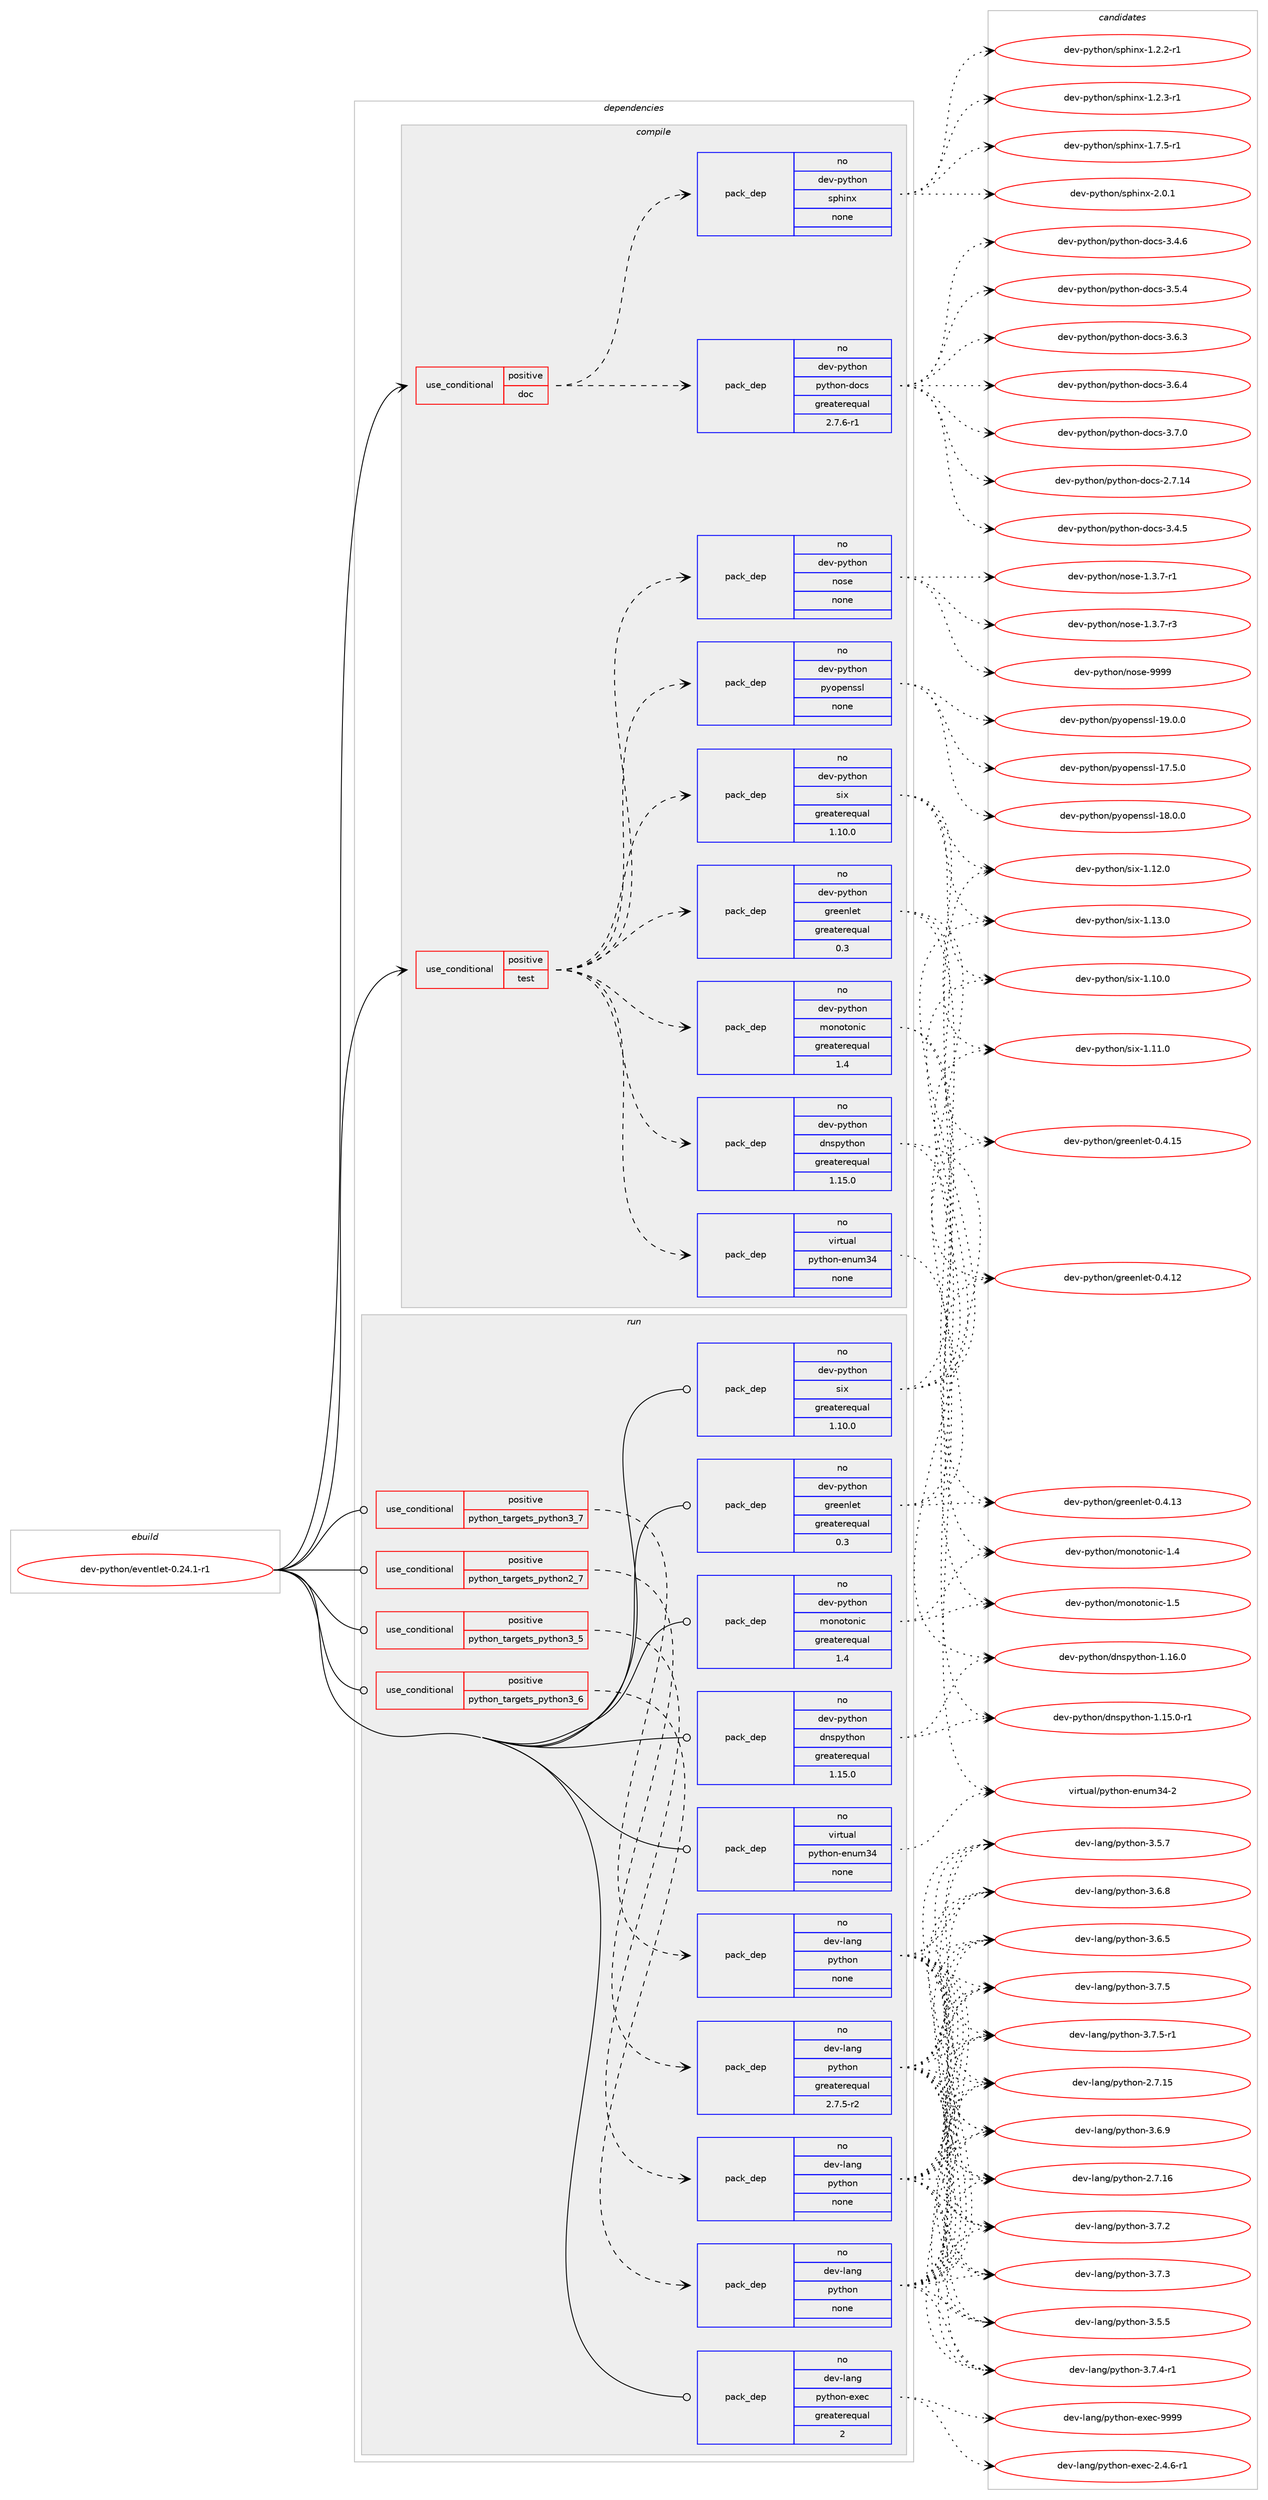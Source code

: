 digraph prolog {

# *************
# Graph options
# *************

newrank=true;
concentrate=true;
compound=true;
graph [rankdir=LR,fontname=Helvetica,fontsize=10,ranksep=1.5];#, ranksep=2.5, nodesep=0.2];
edge  [arrowhead=vee];
node  [fontname=Helvetica,fontsize=10];

# **********
# The ebuild
# **********

subgraph cluster_leftcol {
color=gray;
rank=same;
label=<<i>ebuild</i>>;
id [label="dev-python/eventlet-0.24.1-r1", color=red, width=4, href="../dev-python/eventlet-0.24.1-r1.svg"];
}

# ****************
# The dependencies
# ****************

subgraph cluster_midcol {
color=gray;
label=<<i>dependencies</i>>;
subgraph cluster_compile {
fillcolor="#eeeeee";
style=filled;
label=<<i>compile</i>>;
subgraph cond139081 {
dependency603656 [label=<<TABLE BORDER="0" CELLBORDER="1" CELLSPACING="0" CELLPADDING="4"><TR><TD ROWSPAN="3" CELLPADDING="10">use_conditional</TD></TR><TR><TD>positive</TD></TR><TR><TD>doc</TD></TR></TABLE>>, shape=none, color=red];
subgraph pack452778 {
dependency603657 [label=<<TABLE BORDER="0" CELLBORDER="1" CELLSPACING="0" CELLPADDING="4" WIDTH="220"><TR><TD ROWSPAN="6" CELLPADDING="30">pack_dep</TD></TR><TR><TD WIDTH="110">no</TD></TR><TR><TD>dev-python</TD></TR><TR><TD>sphinx</TD></TR><TR><TD>none</TD></TR><TR><TD></TD></TR></TABLE>>, shape=none, color=blue];
}
dependency603656:e -> dependency603657:w [weight=20,style="dashed",arrowhead="vee"];
subgraph pack452779 {
dependency603658 [label=<<TABLE BORDER="0" CELLBORDER="1" CELLSPACING="0" CELLPADDING="4" WIDTH="220"><TR><TD ROWSPAN="6" CELLPADDING="30">pack_dep</TD></TR><TR><TD WIDTH="110">no</TD></TR><TR><TD>dev-python</TD></TR><TR><TD>python-docs</TD></TR><TR><TD>greaterequal</TD></TR><TR><TD>2.7.6-r1</TD></TR></TABLE>>, shape=none, color=blue];
}
dependency603656:e -> dependency603658:w [weight=20,style="dashed",arrowhead="vee"];
}
id:e -> dependency603656:w [weight=20,style="solid",arrowhead="vee"];
subgraph cond139082 {
dependency603659 [label=<<TABLE BORDER="0" CELLBORDER="1" CELLSPACING="0" CELLPADDING="4"><TR><TD ROWSPAN="3" CELLPADDING="10">use_conditional</TD></TR><TR><TD>positive</TD></TR><TR><TD>test</TD></TR></TABLE>>, shape=none, color=red];
subgraph pack452780 {
dependency603660 [label=<<TABLE BORDER="0" CELLBORDER="1" CELLSPACING="0" CELLPADDING="4" WIDTH="220"><TR><TD ROWSPAN="6" CELLPADDING="30">pack_dep</TD></TR><TR><TD WIDTH="110">no</TD></TR><TR><TD>dev-python</TD></TR><TR><TD>dnspython</TD></TR><TR><TD>greaterequal</TD></TR><TR><TD>1.15.0</TD></TR></TABLE>>, shape=none, color=blue];
}
dependency603659:e -> dependency603660:w [weight=20,style="dashed",arrowhead="vee"];
subgraph pack452781 {
dependency603661 [label=<<TABLE BORDER="0" CELLBORDER="1" CELLSPACING="0" CELLPADDING="4" WIDTH="220"><TR><TD ROWSPAN="6" CELLPADDING="30">pack_dep</TD></TR><TR><TD WIDTH="110">no</TD></TR><TR><TD>virtual</TD></TR><TR><TD>python-enum34</TD></TR><TR><TD>none</TD></TR><TR><TD></TD></TR></TABLE>>, shape=none, color=blue];
}
dependency603659:e -> dependency603661:w [weight=20,style="dashed",arrowhead="vee"];
subgraph pack452782 {
dependency603662 [label=<<TABLE BORDER="0" CELLBORDER="1" CELLSPACING="0" CELLPADDING="4" WIDTH="220"><TR><TD ROWSPAN="6" CELLPADDING="30">pack_dep</TD></TR><TR><TD WIDTH="110">no</TD></TR><TR><TD>dev-python</TD></TR><TR><TD>greenlet</TD></TR><TR><TD>greaterequal</TD></TR><TR><TD>0.3</TD></TR></TABLE>>, shape=none, color=blue];
}
dependency603659:e -> dependency603662:w [weight=20,style="dashed",arrowhead="vee"];
subgraph pack452783 {
dependency603663 [label=<<TABLE BORDER="0" CELLBORDER="1" CELLSPACING="0" CELLPADDING="4" WIDTH="220"><TR><TD ROWSPAN="6" CELLPADDING="30">pack_dep</TD></TR><TR><TD WIDTH="110">no</TD></TR><TR><TD>dev-python</TD></TR><TR><TD>monotonic</TD></TR><TR><TD>greaterequal</TD></TR><TR><TD>1.4</TD></TR></TABLE>>, shape=none, color=blue];
}
dependency603659:e -> dependency603663:w [weight=20,style="dashed",arrowhead="vee"];
subgraph pack452784 {
dependency603664 [label=<<TABLE BORDER="0" CELLBORDER="1" CELLSPACING="0" CELLPADDING="4" WIDTH="220"><TR><TD ROWSPAN="6" CELLPADDING="30">pack_dep</TD></TR><TR><TD WIDTH="110">no</TD></TR><TR><TD>dev-python</TD></TR><TR><TD>six</TD></TR><TR><TD>greaterequal</TD></TR><TR><TD>1.10.0</TD></TR></TABLE>>, shape=none, color=blue];
}
dependency603659:e -> dependency603664:w [weight=20,style="dashed",arrowhead="vee"];
subgraph pack452785 {
dependency603665 [label=<<TABLE BORDER="0" CELLBORDER="1" CELLSPACING="0" CELLPADDING="4" WIDTH="220"><TR><TD ROWSPAN="6" CELLPADDING="30">pack_dep</TD></TR><TR><TD WIDTH="110">no</TD></TR><TR><TD>dev-python</TD></TR><TR><TD>pyopenssl</TD></TR><TR><TD>none</TD></TR><TR><TD></TD></TR></TABLE>>, shape=none, color=blue];
}
dependency603659:e -> dependency603665:w [weight=20,style="dashed",arrowhead="vee"];
subgraph pack452786 {
dependency603666 [label=<<TABLE BORDER="0" CELLBORDER="1" CELLSPACING="0" CELLPADDING="4" WIDTH="220"><TR><TD ROWSPAN="6" CELLPADDING="30">pack_dep</TD></TR><TR><TD WIDTH="110">no</TD></TR><TR><TD>dev-python</TD></TR><TR><TD>nose</TD></TR><TR><TD>none</TD></TR><TR><TD></TD></TR></TABLE>>, shape=none, color=blue];
}
dependency603659:e -> dependency603666:w [weight=20,style="dashed",arrowhead="vee"];
}
id:e -> dependency603659:w [weight=20,style="solid",arrowhead="vee"];
}
subgraph cluster_compileandrun {
fillcolor="#eeeeee";
style=filled;
label=<<i>compile and run</i>>;
}
subgraph cluster_run {
fillcolor="#eeeeee";
style=filled;
label=<<i>run</i>>;
subgraph cond139083 {
dependency603667 [label=<<TABLE BORDER="0" CELLBORDER="1" CELLSPACING="0" CELLPADDING="4"><TR><TD ROWSPAN="3" CELLPADDING="10">use_conditional</TD></TR><TR><TD>positive</TD></TR><TR><TD>python_targets_python2_7</TD></TR></TABLE>>, shape=none, color=red];
subgraph pack452787 {
dependency603668 [label=<<TABLE BORDER="0" CELLBORDER="1" CELLSPACING="0" CELLPADDING="4" WIDTH="220"><TR><TD ROWSPAN="6" CELLPADDING="30">pack_dep</TD></TR><TR><TD WIDTH="110">no</TD></TR><TR><TD>dev-lang</TD></TR><TR><TD>python</TD></TR><TR><TD>greaterequal</TD></TR><TR><TD>2.7.5-r2</TD></TR></TABLE>>, shape=none, color=blue];
}
dependency603667:e -> dependency603668:w [weight=20,style="dashed",arrowhead="vee"];
}
id:e -> dependency603667:w [weight=20,style="solid",arrowhead="odot"];
subgraph cond139084 {
dependency603669 [label=<<TABLE BORDER="0" CELLBORDER="1" CELLSPACING="0" CELLPADDING="4"><TR><TD ROWSPAN="3" CELLPADDING="10">use_conditional</TD></TR><TR><TD>positive</TD></TR><TR><TD>python_targets_python3_5</TD></TR></TABLE>>, shape=none, color=red];
subgraph pack452788 {
dependency603670 [label=<<TABLE BORDER="0" CELLBORDER="1" CELLSPACING="0" CELLPADDING="4" WIDTH="220"><TR><TD ROWSPAN="6" CELLPADDING="30">pack_dep</TD></TR><TR><TD WIDTH="110">no</TD></TR><TR><TD>dev-lang</TD></TR><TR><TD>python</TD></TR><TR><TD>none</TD></TR><TR><TD></TD></TR></TABLE>>, shape=none, color=blue];
}
dependency603669:e -> dependency603670:w [weight=20,style="dashed",arrowhead="vee"];
}
id:e -> dependency603669:w [weight=20,style="solid",arrowhead="odot"];
subgraph cond139085 {
dependency603671 [label=<<TABLE BORDER="0" CELLBORDER="1" CELLSPACING="0" CELLPADDING="4"><TR><TD ROWSPAN="3" CELLPADDING="10">use_conditional</TD></TR><TR><TD>positive</TD></TR><TR><TD>python_targets_python3_6</TD></TR></TABLE>>, shape=none, color=red];
subgraph pack452789 {
dependency603672 [label=<<TABLE BORDER="0" CELLBORDER="1" CELLSPACING="0" CELLPADDING="4" WIDTH="220"><TR><TD ROWSPAN="6" CELLPADDING="30">pack_dep</TD></TR><TR><TD WIDTH="110">no</TD></TR><TR><TD>dev-lang</TD></TR><TR><TD>python</TD></TR><TR><TD>none</TD></TR><TR><TD></TD></TR></TABLE>>, shape=none, color=blue];
}
dependency603671:e -> dependency603672:w [weight=20,style="dashed",arrowhead="vee"];
}
id:e -> dependency603671:w [weight=20,style="solid",arrowhead="odot"];
subgraph cond139086 {
dependency603673 [label=<<TABLE BORDER="0" CELLBORDER="1" CELLSPACING="0" CELLPADDING="4"><TR><TD ROWSPAN="3" CELLPADDING="10">use_conditional</TD></TR><TR><TD>positive</TD></TR><TR><TD>python_targets_python3_7</TD></TR></TABLE>>, shape=none, color=red];
subgraph pack452790 {
dependency603674 [label=<<TABLE BORDER="0" CELLBORDER="1" CELLSPACING="0" CELLPADDING="4" WIDTH="220"><TR><TD ROWSPAN="6" CELLPADDING="30">pack_dep</TD></TR><TR><TD WIDTH="110">no</TD></TR><TR><TD>dev-lang</TD></TR><TR><TD>python</TD></TR><TR><TD>none</TD></TR><TR><TD></TD></TR></TABLE>>, shape=none, color=blue];
}
dependency603673:e -> dependency603674:w [weight=20,style="dashed",arrowhead="vee"];
}
id:e -> dependency603673:w [weight=20,style="solid",arrowhead="odot"];
subgraph pack452791 {
dependency603675 [label=<<TABLE BORDER="0" CELLBORDER="1" CELLSPACING="0" CELLPADDING="4" WIDTH="220"><TR><TD ROWSPAN="6" CELLPADDING="30">pack_dep</TD></TR><TR><TD WIDTH="110">no</TD></TR><TR><TD>dev-lang</TD></TR><TR><TD>python-exec</TD></TR><TR><TD>greaterequal</TD></TR><TR><TD>2</TD></TR></TABLE>>, shape=none, color=blue];
}
id:e -> dependency603675:w [weight=20,style="solid",arrowhead="odot"];
subgraph pack452792 {
dependency603676 [label=<<TABLE BORDER="0" CELLBORDER="1" CELLSPACING="0" CELLPADDING="4" WIDTH="220"><TR><TD ROWSPAN="6" CELLPADDING="30">pack_dep</TD></TR><TR><TD WIDTH="110">no</TD></TR><TR><TD>dev-python</TD></TR><TR><TD>dnspython</TD></TR><TR><TD>greaterequal</TD></TR><TR><TD>1.15.0</TD></TR></TABLE>>, shape=none, color=blue];
}
id:e -> dependency603676:w [weight=20,style="solid",arrowhead="odot"];
subgraph pack452793 {
dependency603677 [label=<<TABLE BORDER="0" CELLBORDER="1" CELLSPACING="0" CELLPADDING="4" WIDTH="220"><TR><TD ROWSPAN="6" CELLPADDING="30">pack_dep</TD></TR><TR><TD WIDTH="110">no</TD></TR><TR><TD>dev-python</TD></TR><TR><TD>greenlet</TD></TR><TR><TD>greaterequal</TD></TR><TR><TD>0.3</TD></TR></TABLE>>, shape=none, color=blue];
}
id:e -> dependency603677:w [weight=20,style="solid",arrowhead="odot"];
subgraph pack452794 {
dependency603678 [label=<<TABLE BORDER="0" CELLBORDER="1" CELLSPACING="0" CELLPADDING="4" WIDTH="220"><TR><TD ROWSPAN="6" CELLPADDING="30">pack_dep</TD></TR><TR><TD WIDTH="110">no</TD></TR><TR><TD>dev-python</TD></TR><TR><TD>monotonic</TD></TR><TR><TD>greaterequal</TD></TR><TR><TD>1.4</TD></TR></TABLE>>, shape=none, color=blue];
}
id:e -> dependency603678:w [weight=20,style="solid",arrowhead="odot"];
subgraph pack452795 {
dependency603679 [label=<<TABLE BORDER="0" CELLBORDER="1" CELLSPACING="0" CELLPADDING="4" WIDTH="220"><TR><TD ROWSPAN="6" CELLPADDING="30">pack_dep</TD></TR><TR><TD WIDTH="110">no</TD></TR><TR><TD>dev-python</TD></TR><TR><TD>six</TD></TR><TR><TD>greaterequal</TD></TR><TR><TD>1.10.0</TD></TR></TABLE>>, shape=none, color=blue];
}
id:e -> dependency603679:w [weight=20,style="solid",arrowhead="odot"];
subgraph pack452796 {
dependency603680 [label=<<TABLE BORDER="0" CELLBORDER="1" CELLSPACING="0" CELLPADDING="4" WIDTH="220"><TR><TD ROWSPAN="6" CELLPADDING="30">pack_dep</TD></TR><TR><TD WIDTH="110">no</TD></TR><TR><TD>virtual</TD></TR><TR><TD>python-enum34</TD></TR><TR><TD>none</TD></TR><TR><TD></TD></TR></TABLE>>, shape=none, color=blue];
}
id:e -> dependency603680:w [weight=20,style="solid",arrowhead="odot"];
}
}

# **************
# The candidates
# **************

subgraph cluster_choices {
rank=same;
color=gray;
label=<<i>candidates</i>>;

subgraph choice452778 {
color=black;
nodesep=1;
choice10010111845112121116104111110471151121041051101204549465046504511449 [label="dev-python/sphinx-1.2.2-r1", color=red, width=4,href="../dev-python/sphinx-1.2.2-r1.svg"];
choice10010111845112121116104111110471151121041051101204549465046514511449 [label="dev-python/sphinx-1.2.3-r1", color=red, width=4,href="../dev-python/sphinx-1.2.3-r1.svg"];
choice10010111845112121116104111110471151121041051101204549465546534511449 [label="dev-python/sphinx-1.7.5-r1", color=red, width=4,href="../dev-python/sphinx-1.7.5-r1.svg"];
choice1001011184511212111610411111047115112104105110120455046484649 [label="dev-python/sphinx-2.0.1", color=red, width=4,href="../dev-python/sphinx-2.0.1.svg"];
dependency603657:e -> choice10010111845112121116104111110471151121041051101204549465046504511449:w [style=dotted,weight="100"];
dependency603657:e -> choice10010111845112121116104111110471151121041051101204549465046514511449:w [style=dotted,weight="100"];
dependency603657:e -> choice10010111845112121116104111110471151121041051101204549465546534511449:w [style=dotted,weight="100"];
dependency603657:e -> choice1001011184511212111610411111047115112104105110120455046484649:w [style=dotted,weight="100"];
}
subgraph choice452779 {
color=black;
nodesep=1;
choice1001011184511212111610411111047112121116104111110451001119911545504655464952 [label="dev-python/python-docs-2.7.14", color=red, width=4,href="../dev-python/python-docs-2.7.14.svg"];
choice10010111845112121116104111110471121211161041111104510011199115455146524653 [label="dev-python/python-docs-3.4.5", color=red, width=4,href="../dev-python/python-docs-3.4.5.svg"];
choice10010111845112121116104111110471121211161041111104510011199115455146524654 [label="dev-python/python-docs-3.4.6", color=red, width=4,href="../dev-python/python-docs-3.4.6.svg"];
choice10010111845112121116104111110471121211161041111104510011199115455146534652 [label="dev-python/python-docs-3.5.4", color=red, width=4,href="../dev-python/python-docs-3.5.4.svg"];
choice10010111845112121116104111110471121211161041111104510011199115455146544651 [label="dev-python/python-docs-3.6.3", color=red, width=4,href="../dev-python/python-docs-3.6.3.svg"];
choice10010111845112121116104111110471121211161041111104510011199115455146544652 [label="dev-python/python-docs-3.6.4", color=red, width=4,href="../dev-python/python-docs-3.6.4.svg"];
choice10010111845112121116104111110471121211161041111104510011199115455146554648 [label="dev-python/python-docs-3.7.0", color=red, width=4,href="../dev-python/python-docs-3.7.0.svg"];
dependency603658:e -> choice1001011184511212111610411111047112121116104111110451001119911545504655464952:w [style=dotted,weight="100"];
dependency603658:e -> choice10010111845112121116104111110471121211161041111104510011199115455146524653:w [style=dotted,weight="100"];
dependency603658:e -> choice10010111845112121116104111110471121211161041111104510011199115455146524654:w [style=dotted,weight="100"];
dependency603658:e -> choice10010111845112121116104111110471121211161041111104510011199115455146534652:w [style=dotted,weight="100"];
dependency603658:e -> choice10010111845112121116104111110471121211161041111104510011199115455146544651:w [style=dotted,weight="100"];
dependency603658:e -> choice10010111845112121116104111110471121211161041111104510011199115455146544652:w [style=dotted,weight="100"];
dependency603658:e -> choice10010111845112121116104111110471121211161041111104510011199115455146554648:w [style=dotted,weight="100"];
}
subgraph choice452780 {
color=black;
nodesep=1;
choice1001011184511212111610411111047100110115112121116104111110454946495346484511449 [label="dev-python/dnspython-1.15.0-r1", color=red, width=4,href="../dev-python/dnspython-1.15.0-r1.svg"];
choice100101118451121211161041111104710011011511212111610411111045494649544648 [label="dev-python/dnspython-1.16.0", color=red, width=4,href="../dev-python/dnspython-1.16.0.svg"];
dependency603660:e -> choice1001011184511212111610411111047100110115112121116104111110454946495346484511449:w [style=dotted,weight="100"];
dependency603660:e -> choice100101118451121211161041111104710011011511212111610411111045494649544648:w [style=dotted,weight="100"];
}
subgraph choice452781 {
color=black;
nodesep=1;
choice11810511411611797108471121211161041111104510111011710951524550 [label="virtual/python-enum34-2", color=red, width=4,href="../virtual/python-enum34-2.svg"];
dependency603661:e -> choice11810511411611797108471121211161041111104510111011710951524550:w [style=dotted,weight="100"];
}
subgraph choice452782 {
color=black;
nodesep=1;
choice100101118451121211161041111104710311410110111010810111645484652464950 [label="dev-python/greenlet-0.4.12", color=red, width=4,href="../dev-python/greenlet-0.4.12.svg"];
choice100101118451121211161041111104710311410110111010810111645484652464951 [label="dev-python/greenlet-0.4.13", color=red, width=4,href="../dev-python/greenlet-0.4.13.svg"];
choice100101118451121211161041111104710311410110111010810111645484652464953 [label="dev-python/greenlet-0.4.15", color=red, width=4,href="../dev-python/greenlet-0.4.15.svg"];
dependency603662:e -> choice100101118451121211161041111104710311410110111010810111645484652464950:w [style=dotted,weight="100"];
dependency603662:e -> choice100101118451121211161041111104710311410110111010810111645484652464951:w [style=dotted,weight="100"];
dependency603662:e -> choice100101118451121211161041111104710311410110111010810111645484652464953:w [style=dotted,weight="100"];
}
subgraph choice452783 {
color=black;
nodesep=1;
choice10010111845112121116104111110471091111101111161111101059945494652 [label="dev-python/monotonic-1.4", color=red, width=4,href="../dev-python/monotonic-1.4.svg"];
choice10010111845112121116104111110471091111101111161111101059945494653 [label="dev-python/monotonic-1.5", color=red, width=4,href="../dev-python/monotonic-1.5.svg"];
dependency603663:e -> choice10010111845112121116104111110471091111101111161111101059945494652:w [style=dotted,weight="100"];
dependency603663:e -> choice10010111845112121116104111110471091111101111161111101059945494653:w [style=dotted,weight="100"];
}
subgraph choice452784 {
color=black;
nodesep=1;
choice100101118451121211161041111104711510512045494649484648 [label="dev-python/six-1.10.0", color=red, width=4,href="../dev-python/six-1.10.0.svg"];
choice100101118451121211161041111104711510512045494649494648 [label="dev-python/six-1.11.0", color=red, width=4,href="../dev-python/six-1.11.0.svg"];
choice100101118451121211161041111104711510512045494649504648 [label="dev-python/six-1.12.0", color=red, width=4,href="../dev-python/six-1.12.0.svg"];
choice100101118451121211161041111104711510512045494649514648 [label="dev-python/six-1.13.0", color=red, width=4,href="../dev-python/six-1.13.0.svg"];
dependency603664:e -> choice100101118451121211161041111104711510512045494649484648:w [style=dotted,weight="100"];
dependency603664:e -> choice100101118451121211161041111104711510512045494649494648:w [style=dotted,weight="100"];
dependency603664:e -> choice100101118451121211161041111104711510512045494649504648:w [style=dotted,weight="100"];
dependency603664:e -> choice100101118451121211161041111104711510512045494649514648:w [style=dotted,weight="100"];
}
subgraph choice452785 {
color=black;
nodesep=1;
choice100101118451121211161041111104711212111111210111011511510845495546534648 [label="dev-python/pyopenssl-17.5.0", color=red, width=4,href="../dev-python/pyopenssl-17.5.0.svg"];
choice100101118451121211161041111104711212111111210111011511510845495646484648 [label="dev-python/pyopenssl-18.0.0", color=red, width=4,href="../dev-python/pyopenssl-18.0.0.svg"];
choice100101118451121211161041111104711212111111210111011511510845495746484648 [label="dev-python/pyopenssl-19.0.0", color=red, width=4,href="../dev-python/pyopenssl-19.0.0.svg"];
dependency603665:e -> choice100101118451121211161041111104711212111111210111011511510845495546534648:w [style=dotted,weight="100"];
dependency603665:e -> choice100101118451121211161041111104711212111111210111011511510845495646484648:w [style=dotted,weight="100"];
dependency603665:e -> choice100101118451121211161041111104711212111111210111011511510845495746484648:w [style=dotted,weight="100"];
}
subgraph choice452786 {
color=black;
nodesep=1;
choice10010111845112121116104111110471101111151014549465146554511449 [label="dev-python/nose-1.3.7-r1", color=red, width=4,href="../dev-python/nose-1.3.7-r1.svg"];
choice10010111845112121116104111110471101111151014549465146554511451 [label="dev-python/nose-1.3.7-r3", color=red, width=4,href="../dev-python/nose-1.3.7-r3.svg"];
choice10010111845112121116104111110471101111151014557575757 [label="dev-python/nose-9999", color=red, width=4,href="../dev-python/nose-9999.svg"];
dependency603666:e -> choice10010111845112121116104111110471101111151014549465146554511449:w [style=dotted,weight="100"];
dependency603666:e -> choice10010111845112121116104111110471101111151014549465146554511451:w [style=dotted,weight="100"];
dependency603666:e -> choice10010111845112121116104111110471101111151014557575757:w [style=dotted,weight="100"];
}
subgraph choice452787 {
color=black;
nodesep=1;
choice10010111845108971101034711212111610411111045504655464953 [label="dev-lang/python-2.7.15", color=red, width=4,href="../dev-lang/python-2.7.15.svg"];
choice10010111845108971101034711212111610411111045504655464954 [label="dev-lang/python-2.7.16", color=red, width=4,href="../dev-lang/python-2.7.16.svg"];
choice100101118451089711010347112121116104111110455146534653 [label="dev-lang/python-3.5.5", color=red, width=4,href="../dev-lang/python-3.5.5.svg"];
choice100101118451089711010347112121116104111110455146534655 [label="dev-lang/python-3.5.7", color=red, width=4,href="../dev-lang/python-3.5.7.svg"];
choice100101118451089711010347112121116104111110455146544653 [label="dev-lang/python-3.6.5", color=red, width=4,href="../dev-lang/python-3.6.5.svg"];
choice100101118451089711010347112121116104111110455146544656 [label="dev-lang/python-3.6.8", color=red, width=4,href="../dev-lang/python-3.6.8.svg"];
choice100101118451089711010347112121116104111110455146544657 [label="dev-lang/python-3.6.9", color=red, width=4,href="../dev-lang/python-3.6.9.svg"];
choice100101118451089711010347112121116104111110455146554650 [label="dev-lang/python-3.7.2", color=red, width=4,href="../dev-lang/python-3.7.2.svg"];
choice100101118451089711010347112121116104111110455146554651 [label="dev-lang/python-3.7.3", color=red, width=4,href="../dev-lang/python-3.7.3.svg"];
choice1001011184510897110103471121211161041111104551465546524511449 [label="dev-lang/python-3.7.4-r1", color=red, width=4,href="../dev-lang/python-3.7.4-r1.svg"];
choice100101118451089711010347112121116104111110455146554653 [label="dev-lang/python-3.7.5", color=red, width=4,href="../dev-lang/python-3.7.5.svg"];
choice1001011184510897110103471121211161041111104551465546534511449 [label="dev-lang/python-3.7.5-r1", color=red, width=4,href="../dev-lang/python-3.7.5-r1.svg"];
dependency603668:e -> choice10010111845108971101034711212111610411111045504655464953:w [style=dotted,weight="100"];
dependency603668:e -> choice10010111845108971101034711212111610411111045504655464954:w [style=dotted,weight="100"];
dependency603668:e -> choice100101118451089711010347112121116104111110455146534653:w [style=dotted,weight="100"];
dependency603668:e -> choice100101118451089711010347112121116104111110455146534655:w [style=dotted,weight="100"];
dependency603668:e -> choice100101118451089711010347112121116104111110455146544653:w [style=dotted,weight="100"];
dependency603668:e -> choice100101118451089711010347112121116104111110455146544656:w [style=dotted,weight="100"];
dependency603668:e -> choice100101118451089711010347112121116104111110455146544657:w [style=dotted,weight="100"];
dependency603668:e -> choice100101118451089711010347112121116104111110455146554650:w [style=dotted,weight="100"];
dependency603668:e -> choice100101118451089711010347112121116104111110455146554651:w [style=dotted,weight="100"];
dependency603668:e -> choice1001011184510897110103471121211161041111104551465546524511449:w [style=dotted,weight="100"];
dependency603668:e -> choice100101118451089711010347112121116104111110455146554653:w [style=dotted,weight="100"];
dependency603668:e -> choice1001011184510897110103471121211161041111104551465546534511449:w [style=dotted,weight="100"];
}
subgraph choice452788 {
color=black;
nodesep=1;
choice10010111845108971101034711212111610411111045504655464953 [label="dev-lang/python-2.7.15", color=red, width=4,href="../dev-lang/python-2.7.15.svg"];
choice10010111845108971101034711212111610411111045504655464954 [label="dev-lang/python-2.7.16", color=red, width=4,href="../dev-lang/python-2.7.16.svg"];
choice100101118451089711010347112121116104111110455146534653 [label="dev-lang/python-3.5.5", color=red, width=4,href="../dev-lang/python-3.5.5.svg"];
choice100101118451089711010347112121116104111110455146534655 [label="dev-lang/python-3.5.7", color=red, width=4,href="../dev-lang/python-3.5.7.svg"];
choice100101118451089711010347112121116104111110455146544653 [label="dev-lang/python-3.6.5", color=red, width=4,href="../dev-lang/python-3.6.5.svg"];
choice100101118451089711010347112121116104111110455146544656 [label="dev-lang/python-3.6.8", color=red, width=4,href="../dev-lang/python-3.6.8.svg"];
choice100101118451089711010347112121116104111110455146544657 [label="dev-lang/python-3.6.9", color=red, width=4,href="../dev-lang/python-3.6.9.svg"];
choice100101118451089711010347112121116104111110455146554650 [label="dev-lang/python-3.7.2", color=red, width=4,href="../dev-lang/python-3.7.2.svg"];
choice100101118451089711010347112121116104111110455146554651 [label="dev-lang/python-3.7.3", color=red, width=4,href="../dev-lang/python-3.7.3.svg"];
choice1001011184510897110103471121211161041111104551465546524511449 [label="dev-lang/python-3.7.4-r1", color=red, width=4,href="../dev-lang/python-3.7.4-r1.svg"];
choice100101118451089711010347112121116104111110455146554653 [label="dev-lang/python-3.7.5", color=red, width=4,href="../dev-lang/python-3.7.5.svg"];
choice1001011184510897110103471121211161041111104551465546534511449 [label="dev-lang/python-3.7.5-r1", color=red, width=4,href="../dev-lang/python-3.7.5-r1.svg"];
dependency603670:e -> choice10010111845108971101034711212111610411111045504655464953:w [style=dotted,weight="100"];
dependency603670:e -> choice10010111845108971101034711212111610411111045504655464954:w [style=dotted,weight="100"];
dependency603670:e -> choice100101118451089711010347112121116104111110455146534653:w [style=dotted,weight="100"];
dependency603670:e -> choice100101118451089711010347112121116104111110455146534655:w [style=dotted,weight="100"];
dependency603670:e -> choice100101118451089711010347112121116104111110455146544653:w [style=dotted,weight="100"];
dependency603670:e -> choice100101118451089711010347112121116104111110455146544656:w [style=dotted,weight="100"];
dependency603670:e -> choice100101118451089711010347112121116104111110455146544657:w [style=dotted,weight="100"];
dependency603670:e -> choice100101118451089711010347112121116104111110455146554650:w [style=dotted,weight="100"];
dependency603670:e -> choice100101118451089711010347112121116104111110455146554651:w [style=dotted,weight="100"];
dependency603670:e -> choice1001011184510897110103471121211161041111104551465546524511449:w [style=dotted,weight="100"];
dependency603670:e -> choice100101118451089711010347112121116104111110455146554653:w [style=dotted,weight="100"];
dependency603670:e -> choice1001011184510897110103471121211161041111104551465546534511449:w [style=dotted,weight="100"];
}
subgraph choice452789 {
color=black;
nodesep=1;
choice10010111845108971101034711212111610411111045504655464953 [label="dev-lang/python-2.7.15", color=red, width=4,href="../dev-lang/python-2.7.15.svg"];
choice10010111845108971101034711212111610411111045504655464954 [label="dev-lang/python-2.7.16", color=red, width=4,href="../dev-lang/python-2.7.16.svg"];
choice100101118451089711010347112121116104111110455146534653 [label="dev-lang/python-3.5.5", color=red, width=4,href="../dev-lang/python-3.5.5.svg"];
choice100101118451089711010347112121116104111110455146534655 [label="dev-lang/python-3.5.7", color=red, width=4,href="../dev-lang/python-3.5.7.svg"];
choice100101118451089711010347112121116104111110455146544653 [label="dev-lang/python-3.6.5", color=red, width=4,href="../dev-lang/python-3.6.5.svg"];
choice100101118451089711010347112121116104111110455146544656 [label="dev-lang/python-3.6.8", color=red, width=4,href="../dev-lang/python-3.6.8.svg"];
choice100101118451089711010347112121116104111110455146544657 [label="dev-lang/python-3.6.9", color=red, width=4,href="../dev-lang/python-3.6.9.svg"];
choice100101118451089711010347112121116104111110455146554650 [label="dev-lang/python-3.7.2", color=red, width=4,href="../dev-lang/python-3.7.2.svg"];
choice100101118451089711010347112121116104111110455146554651 [label="dev-lang/python-3.7.3", color=red, width=4,href="../dev-lang/python-3.7.3.svg"];
choice1001011184510897110103471121211161041111104551465546524511449 [label="dev-lang/python-3.7.4-r1", color=red, width=4,href="../dev-lang/python-3.7.4-r1.svg"];
choice100101118451089711010347112121116104111110455146554653 [label="dev-lang/python-3.7.5", color=red, width=4,href="../dev-lang/python-3.7.5.svg"];
choice1001011184510897110103471121211161041111104551465546534511449 [label="dev-lang/python-3.7.5-r1", color=red, width=4,href="../dev-lang/python-3.7.5-r1.svg"];
dependency603672:e -> choice10010111845108971101034711212111610411111045504655464953:w [style=dotted,weight="100"];
dependency603672:e -> choice10010111845108971101034711212111610411111045504655464954:w [style=dotted,weight="100"];
dependency603672:e -> choice100101118451089711010347112121116104111110455146534653:w [style=dotted,weight="100"];
dependency603672:e -> choice100101118451089711010347112121116104111110455146534655:w [style=dotted,weight="100"];
dependency603672:e -> choice100101118451089711010347112121116104111110455146544653:w [style=dotted,weight="100"];
dependency603672:e -> choice100101118451089711010347112121116104111110455146544656:w [style=dotted,weight="100"];
dependency603672:e -> choice100101118451089711010347112121116104111110455146544657:w [style=dotted,weight="100"];
dependency603672:e -> choice100101118451089711010347112121116104111110455146554650:w [style=dotted,weight="100"];
dependency603672:e -> choice100101118451089711010347112121116104111110455146554651:w [style=dotted,weight="100"];
dependency603672:e -> choice1001011184510897110103471121211161041111104551465546524511449:w [style=dotted,weight="100"];
dependency603672:e -> choice100101118451089711010347112121116104111110455146554653:w [style=dotted,weight="100"];
dependency603672:e -> choice1001011184510897110103471121211161041111104551465546534511449:w [style=dotted,weight="100"];
}
subgraph choice452790 {
color=black;
nodesep=1;
choice10010111845108971101034711212111610411111045504655464953 [label="dev-lang/python-2.7.15", color=red, width=4,href="../dev-lang/python-2.7.15.svg"];
choice10010111845108971101034711212111610411111045504655464954 [label="dev-lang/python-2.7.16", color=red, width=4,href="../dev-lang/python-2.7.16.svg"];
choice100101118451089711010347112121116104111110455146534653 [label="dev-lang/python-3.5.5", color=red, width=4,href="../dev-lang/python-3.5.5.svg"];
choice100101118451089711010347112121116104111110455146534655 [label="dev-lang/python-3.5.7", color=red, width=4,href="../dev-lang/python-3.5.7.svg"];
choice100101118451089711010347112121116104111110455146544653 [label="dev-lang/python-3.6.5", color=red, width=4,href="../dev-lang/python-3.6.5.svg"];
choice100101118451089711010347112121116104111110455146544656 [label="dev-lang/python-3.6.8", color=red, width=4,href="../dev-lang/python-3.6.8.svg"];
choice100101118451089711010347112121116104111110455146544657 [label="dev-lang/python-3.6.9", color=red, width=4,href="../dev-lang/python-3.6.9.svg"];
choice100101118451089711010347112121116104111110455146554650 [label="dev-lang/python-3.7.2", color=red, width=4,href="../dev-lang/python-3.7.2.svg"];
choice100101118451089711010347112121116104111110455146554651 [label="dev-lang/python-3.7.3", color=red, width=4,href="../dev-lang/python-3.7.3.svg"];
choice1001011184510897110103471121211161041111104551465546524511449 [label="dev-lang/python-3.7.4-r1", color=red, width=4,href="../dev-lang/python-3.7.4-r1.svg"];
choice100101118451089711010347112121116104111110455146554653 [label="dev-lang/python-3.7.5", color=red, width=4,href="../dev-lang/python-3.7.5.svg"];
choice1001011184510897110103471121211161041111104551465546534511449 [label="dev-lang/python-3.7.5-r1", color=red, width=4,href="../dev-lang/python-3.7.5-r1.svg"];
dependency603674:e -> choice10010111845108971101034711212111610411111045504655464953:w [style=dotted,weight="100"];
dependency603674:e -> choice10010111845108971101034711212111610411111045504655464954:w [style=dotted,weight="100"];
dependency603674:e -> choice100101118451089711010347112121116104111110455146534653:w [style=dotted,weight="100"];
dependency603674:e -> choice100101118451089711010347112121116104111110455146534655:w [style=dotted,weight="100"];
dependency603674:e -> choice100101118451089711010347112121116104111110455146544653:w [style=dotted,weight="100"];
dependency603674:e -> choice100101118451089711010347112121116104111110455146544656:w [style=dotted,weight="100"];
dependency603674:e -> choice100101118451089711010347112121116104111110455146544657:w [style=dotted,weight="100"];
dependency603674:e -> choice100101118451089711010347112121116104111110455146554650:w [style=dotted,weight="100"];
dependency603674:e -> choice100101118451089711010347112121116104111110455146554651:w [style=dotted,weight="100"];
dependency603674:e -> choice1001011184510897110103471121211161041111104551465546524511449:w [style=dotted,weight="100"];
dependency603674:e -> choice100101118451089711010347112121116104111110455146554653:w [style=dotted,weight="100"];
dependency603674:e -> choice1001011184510897110103471121211161041111104551465546534511449:w [style=dotted,weight="100"];
}
subgraph choice452791 {
color=black;
nodesep=1;
choice10010111845108971101034711212111610411111045101120101994550465246544511449 [label="dev-lang/python-exec-2.4.6-r1", color=red, width=4,href="../dev-lang/python-exec-2.4.6-r1.svg"];
choice10010111845108971101034711212111610411111045101120101994557575757 [label="dev-lang/python-exec-9999", color=red, width=4,href="../dev-lang/python-exec-9999.svg"];
dependency603675:e -> choice10010111845108971101034711212111610411111045101120101994550465246544511449:w [style=dotted,weight="100"];
dependency603675:e -> choice10010111845108971101034711212111610411111045101120101994557575757:w [style=dotted,weight="100"];
}
subgraph choice452792 {
color=black;
nodesep=1;
choice1001011184511212111610411111047100110115112121116104111110454946495346484511449 [label="dev-python/dnspython-1.15.0-r1", color=red, width=4,href="../dev-python/dnspython-1.15.0-r1.svg"];
choice100101118451121211161041111104710011011511212111610411111045494649544648 [label="dev-python/dnspython-1.16.0", color=red, width=4,href="../dev-python/dnspython-1.16.0.svg"];
dependency603676:e -> choice1001011184511212111610411111047100110115112121116104111110454946495346484511449:w [style=dotted,weight="100"];
dependency603676:e -> choice100101118451121211161041111104710011011511212111610411111045494649544648:w [style=dotted,weight="100"];
}
subgraph choice452793 {
color=black;
nodesep=1;
choice100101118451121211161041111104710311410110111010810111645484652464950 [label="dev-python/greenlet-0.4.12", color=red, width=4,href="../dev-python/greenlet-0.4.12.svg"];
choice100101118451121211161041111104710311410110111010810111645484652464951 [label="dev-python/greenlet-0.4.13", color=red, width=4,href="../dev-python/greenlet-0.4.13.svg"];
choice100101118451121211161041111104710311410110111010810111645484652464953 [label="dev-python/greenlet-0.4.15", color=red, width=4,href="../dev-python/greenlet-0.4.15.svg"];
dependency603677:e -> choice100101118451121211161041111104710311410110111010810111645484652464950:w [style=dotted,weight="100"];
dependency603677:e -> choice100101118451121211161041111104710311410110111010810111645484652464951:w [style=dotted,weight="100"];
dependency603677:e -> choice100101118451121211161041111104710311410110111010810111645484652464953:w [style=dotted,weight="100"];
}
subgraph choice452794 {
color=black;
nodesep=1;
choice10010111845112121116104111110471091111101111161111101059945494652 [label="dev-python/monotonic-1.4", color=red, width=4,href="../dev-python/monotonic-1.4.svg"];
choice10010111845112121116104111110471091111101111161111101059945494653 [label="dev-python/monotonic-1.5", color=red, width=4,href="../dev-python/monotonic-1.5.svg"];
dependency603678:e -> choice10010111845112121116104111110471091111101111161111101059945494652:w [style=dotted,weight="100"];
dependency603678:e -> choice10010111845112121116104111110471091111101111161111101059945494653:w [style=dotted,weight="100"];
}
subgraph choice452795 {
color=black;
nodesep=1;
choice100101118451121211161041111104711510512045494649484648 [label="dev-python/six-1.10.0", color=red, width=4,href="../dev-python/six-1.10.0.svg"];
choice100101118451121211161041111104711510512045494649494648 [label="dev-python/six-1.11.0", color=red, width=4,href="../dev-python/six-1.11.0.svg"];
choice100101118451121211161041111104711510512045494649504648 [label="dev-python/six-1.12.0", color=red, width=4,href="../dev-python/six-1.12.0.svg"];
choice100101118451121211161041111104711510512045494649514648 [label="dev-python/six-1.13.0", color=red, width=4,href="../dev-python/six-1.13.0.svg"];
dependency603679:e -> choice100101118451121211161041111104711510512045494649484648:w [style=dotted,weight="100"];
dependency603679:e -> choice100101118451121211161041111104711510512045494649494648:w [style=dotted,weight="100"];
dependency603679:e -> choice100101118451121211161041111104711510512045494649504648:w [style=dotted,weight="100"];
dependency603679:e -> choice100101118451121211161041111104711510512045494649514648:w [style=dotted,weight="100"];
}
subgraph choice452796 {
color=black;
nodesep=1;
choice11810511411611797108471121211161041111104510111011710951524550 [label="virtual/python-enum34-2", color=red, width=4,href="../virtual/python-enum34-2.svg"];
dependency603680:e -> choice11810511411611797108471121211161041111104510111011710951524550:w [style=dotted,weight="100"];
}
}

}
